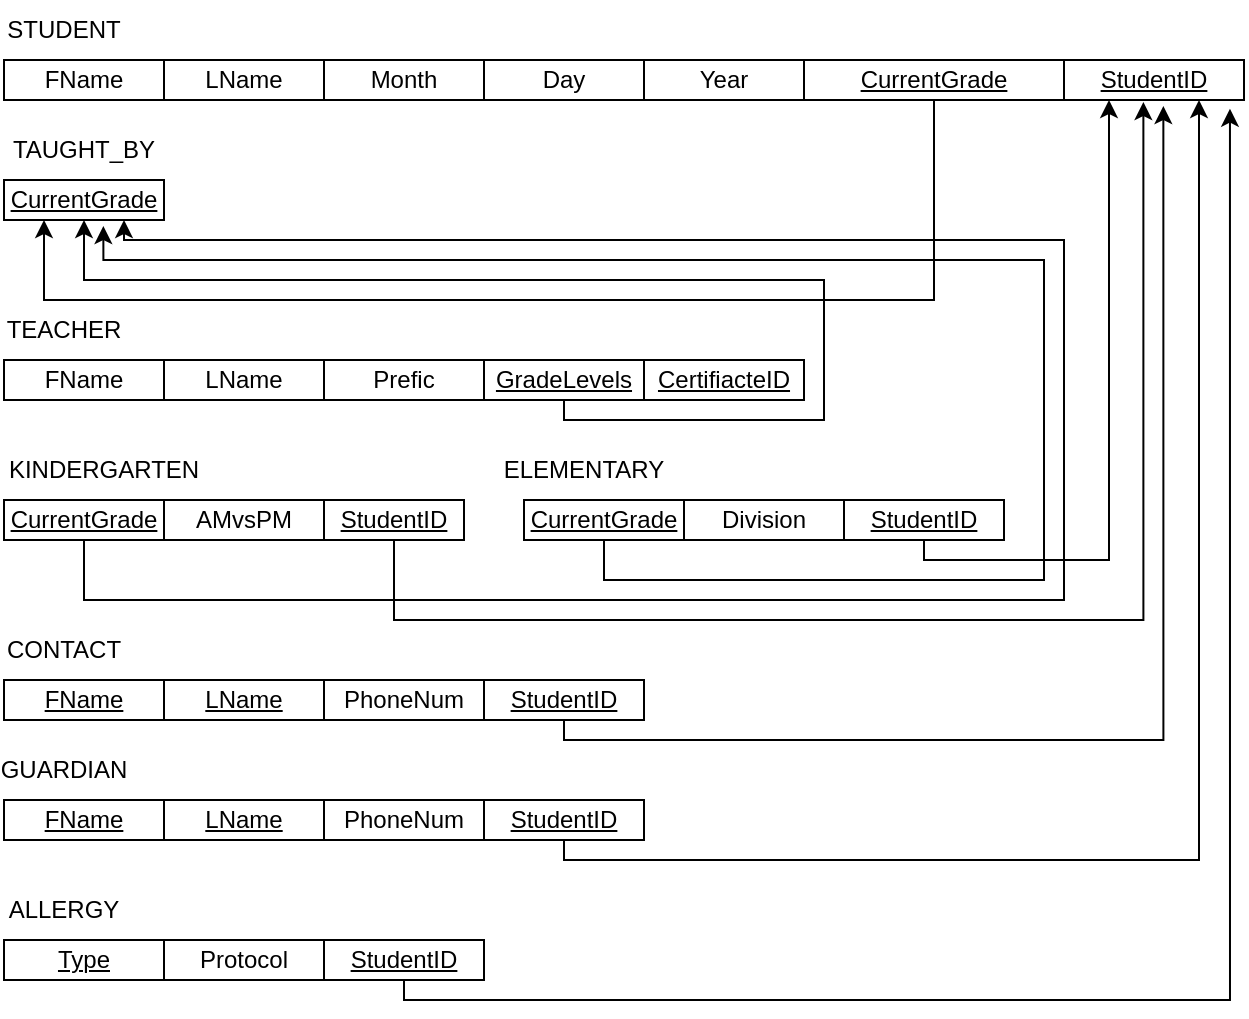 <mxfile version="20.4.2" type="github">
  <diagram id="dyV8Kzj0wz4IXfAM-PvV" name="Page-1">
    <mxGraphModel dx="1375" dy="503" grid="1" gridSize="10" guides="1" tooltips="1" connect="1" arrows="1" fold="1" page="1" pageScale="1" pageWidth="850" pageHeight="1100" math="0" shadow="0">
      <root>
        <mxCell id="0" />
        <mxCell id="1" parent="0" />
        <mxCell id="VCeN5NyhKmtZWZoLSInZ-2" value="STUDENT" style="text;html=1;strokeColor=none;fillColor=none;align=center;verticalAlign=middle;whiteSpace=wrap;rounded=0;" vertex="1" parent="1">
          <mxGeometry x="40" y="60" width="60" height="30" as="geometry" />
        </mxCell>
        <mxCell id="VCeN5NyhKmtZWZoLSInZ-5" value="FName" style="rounded=0;whiteSpace=wrap;html=1;" vertex="1" parent="1">
          <mxGeometry x="40" y="90" width="80" height="20" as="geometry" />
        </mxCell>
        <mxCell id="VCeN5NyhKmtZWZoLSInZ-6" value="LName" style="rounded=0;whiteSpace=wrap;html=1;" vertex="1" parent="1">
          <mxGeometry x="120" y="90" width="80" height="20" as="geometry" />
        </mxCell>
        <mxCell id="VCeN5NyhKmtZWZoLSInZ-7" value="Month" style="rounded=0;whiteSpace=wrap;html=1;" vertex="1" parent="1">
          <mxGeometry x="200" y="90" width="80" height="20" as="geometry" />
        </mxCell>
        <mxCell id="VCeN5NyhKmtZWZoLSInZ-8" value="Day" style="rounded=0;whiteSpace=wrap;html=1;" vertex="1" parent="1">
          <mxGeometry x="280" y="90" width="80" height="20" as="geometry" />
        </mxCell>
        <mxCell id="VCeN5NyhKmtZWZoLSInZ-9" value="Year" style="rounded=0;whiteSpace=wrap;html=1;" vertex="1" parent="1">
          <mxGeometry x="360" y="90" width="80" height="20" as="geometry" />
        </mxCell>
        <mxCell id="VCeN5NyhKmtZWZoLSInZ-10" value="&lt;u&gt;StudentID&lt;/u&gt;" style="rounded=0;whiteSpace=wrap;html=1;" vertex="1" parent="1">
          <mxGeometry x="570" y="90" width="90" height="20" as="geometry" />
        </mxCell>
        <mxCell id="VCeN5NyhKmtZWZoLSInZ-12" value="TEACHER" style="text;html=1;strokeColor=none;fillColor=none;align=center;verticalAlign=middle;whiteSpace=wrap;rounded=0;" vertex="1" parent="1">
          <mxGeometry x="40" y="210" width="60" height="30" as="geometry" />
        </mxCell>
        <mxCell id="VCeN5NyhKmtZWZoLSInZ-13" value="FName" style="rounded=0;whiteSpace=wrap;html=1;" vertex="1" parent="1">
          <mxGeometry x="40" y="240" width="80" height="20" as="geometry" />
        </mxCell>
        <mxCell id="VCeN5NyhKmtZWZoLSInZ-14" value="LName" style="rounded=0;whiteSpace=wrap;html=1;" vertex="1" parent="1">
          <mxGeometry x="120" y="240" width="80" height="20" as="geometry" />
        </mxCell>
        <mxCell id="VCeN5NyhKmtZWZoLSInZ-15" value="Prefic" style="rounded=0;whiteSpace=wrap;html=1;" vertex="1" parent="1">
          <mxGeometry x="200" y="240" width="80" height="20" as="geometry" />
        </mxCell>
        <mxCell id="VCeN5NyhKmtZWZoLSInZ-107" style="edgeStyle=orthogonalEdgeStyle;rounded=0;orthogonalLoop=1;jettySize=auto;html=1;entryX=0.5;entryY=1;entryDx=0;entryDy=0;" edge="1" parent="1" source="VCeN5NyhKmtZWZoLSInZ-16" target="VCeN5NyhKmtZWZoLSInZ-74">
          <mxGeometry relative="1" as="geometry">
            <Array as="points">
              <mxPoint x="320" y="270" />
              <mxPoint x="450" y="270" />
              <mxPoint x="450" y="200" />
              <mxPoint x="80" y="200" />
            </Array>
          </mxGeometry>
        </mxCell>
        <mxCell id="VCeN5NyhKmtZWZoLSInZ-16" value="&lt;u&gt;GradeLevels&lt;/u&gt;" style="rounded=0;whiteSpace=wrap;html=1;" vertex="1" parent="1">
          <mxGeometry x="280" y="240" width="80" height="20" as="geometry" />
        </mxCell>
        <mxCell id="VCeN5NyhKmtZWZoLSInZ-18" value="&lt;u&gt;CertifiacteID&lt;/u&gt;" style="rounded=0;whiteSpace=wrap;html=1;" vertex="1" parent="1">
          <mxGeometry x="360" y="240" width="80" height="20" as="geometry" />
        </mxCell>
        <mxCell id="VCeN5NyhKmtZWZoLSInZ-19" value="CONTACT" style="text;html=1;strokeColor=none;fillColor=none;align=center;verticalAlign=middle;whiteSpace=wrap;rounded=0;" vertex="1" parent="1">
          <mxGeometry x="40" y="370" width="60" height="30" as="geometry" />
        </mxCell>
        <mxCell id="VCeN5NyhKmtZWZoLSInZ-20" value="&lt;u&gt;FName&lt;/u&gt;" style="rounded=0;whiteSpace=wrap;html=1;" vertex="1" parent="1">
          <mxGeometry x="40" y="400" width="80" height="20" as="geometry" />
        </mxCell>
        <mxCell id="VCeN5NyhKmtZWZoLSInZ-21" value="&lt;u&gt;LName&lt;/u&gt;" style="rounded=0;whiteSpace=wrap;html=1;" vertex="1" parent="1">
          <mxGeometry x="120" y="400" width="80" height="20" as="geometry" />
        </mxCell>
        <mxCell id="VCeN5NyhKmtZWZoLSInZ-22" value="PhoneNum" style="rounded=0;whiteSpace=wrap;html=1;" vertex="1" parent="1">
          <mxGeometry x="200" y="400" width="80" height="20" as="geometry" />
        </mxCell>
        <mxCell id="VCeN5NyhKmtZWZoLSInZ-26" value="GUARDIAN" style="text;html=1;strokeColor=none;fillColor=none;align=center;verticalAlign=middle;whiteSpace=wrap;rounded=0;" vertex="1" parent="1">
          <mxGeometry x="40" y="430" width="60" height="30" as="geometry" />
        </mxCell>
        <mxCell id="VCeN5NyhKmtZWZoLSInZ-27" value="&lt;u&gt;FName&lt;/u&gt;" style="rounded=0;whiteSpace=wrap;html=1;" vertex="1" parent="1">
          <mxGeometry x="40" y="460" width="80" height="20" as="geometry" />
        </mxCell>
        <mxCell id="VCeN5NyhKmtZWZoLSInZ-28" value="&lt;u&gt;LName&lt;/u&gt;" style="rounded=0;whiteSpace=wrap;html=1;" vertex="1" parent="1">
          <mxGeometry x="120" y="460" width="80" height="20" as="geometry" />
        </mxCell>
        <mxCell id="VCeN5NyhKmtZWZoLSInZ-29" value="PhoneNum" style="rounded=0;whiteSpace=wrap;html=1;" vertex="1" parent="1">
          <mxGeometry x="200" y="460" width="80" height="20" as="geometry" />
        </mxCell>
        <mxCell id="VCeN5NyhKmtZWZoLSInZ-44" value="ALLERGY" style="text;html=1;strokeColor=none;fillColor=none;align=center;verticalAlign=middle;whiteSpace=wrap;rounded=0;" vertex="1" parent="1">
          <mxGeometry x="40" y="500" width="60" height="30" as="geometry" />
        </mxCell>
        <mxCell id="VCeN5NyhKmtZWZoLSInZ-45" value="&lt;u&gt;Type&lt;/u&gt;" style="rounded=0;whiteSpace=wrap;html=1;" vertex="1" parent="1">
          <mxGeometry x="40" y="530" width="80" height="20" as="geometry" />
        </mxCell>
        <mxCell id="VCeN5NyhKmtZWZoLSInZ-46" value="Protocol" style="rounded=0;whiteSpace=wrap;html=1;" vertex="1" parent="1">
          <mxGeometry x="120" y="530" width="80" height="20" as="geometry" />
        </mxCell>
        <mxCell id="VCeN5NyhKmtZWZoLSInZ-113" style="edgeStyle=orthogonalEdgeStyle;rounded=0;orthogonalLoop=1;jettySize=auto;html=1;entryX=0.922;entryY=1.217;entryDx=0;entryDy=0;entryPerimeter=0;" edge="1" parent="1" source="VCeN5NyhKmtZWZoLSInZ-47" target="VCeN5NyhKmtZWZoLSInZ-10">
          <mxGeometry relative="1" as="geometry">
            <Array as="points">
              <mxPoint x="240" y="560" />
              <mxPoint x="653" y="560" />
            </Array>
          </mxGeometry>
        </mxCell>
        <mxCell id="VCeN5NyhKmtZWZoLSInZ-47" value="&lt;u&gt;StudentID&lt;/u&gt;" style="rounded=0;whiteSpace=wrap;html=1;" vertex="1" parent="1">
          <mxGeometry x="200" y="530" width="80" height="20" as="geometry" />
        </mxCell>
        <mxCell id="VCeN5NyhKmtZWZoLSInZ-111" style="edgeStyle=orthogonalEdgeStyle;rounded=0;orthogonalLoop=1;jettySize=auto;html=1;entryX=0.552;entryY=1.15;entryDx=0;entryDy=0;entryPerimeter=0;" edge="1" parent="1" source="VCeN5NyhKmtZWZoLSInZ-49" target="VCeN5NyhKmtZWZoLSInZ-10">
          <mxGeometry relative="1" as="geometry">
            <Array as="points">
              <mxPoint x="320" y="430" />
              <mxPoint x="620" y="430" />
            </Array>
          </mxGeometry>
        </mxCell>
        <mxCell id="VCeN5NyhKmtZWZoLSInZ-49" value="&lt;u&gt;StudentID&lt;/u&gt;" style="rounded=0;whiteSpace=wrap;html=1;" vertex="1" parent="1">
          <mxGeometry x="280" y="400" width="80" height="20" as="geometry" />
        </mxCell>
        <mxCell id="VCeN5NyhKmtZWZoLSInZ-112" style="edgeStyle=orthogonalEdgeStyle;rounded=0;orthogonalLoop=1;jettySize=auto;html=1;entryX=0.75;entryY=1;entryDx=0;entryDy=0;" edge="1" parent="1" source="VCeN5NyhKmtZWZoLSInZ-50" target="VCeN5NyhKmtZWZoLSInZ-10">
          <mxGeometry relative="1" as="geometry">
            <Array as="points">
              <mxPoint x="320" y="490" />
              <mxPoint x="638" y="490" />
            </Array>
          </mxGeometry>
        </mxCell>
        <mxCell id="VCeN5NyhKmtZWZoLSInZ-50" value="&lt;u&gt;StudentID&lt;/u&gt;" style="rounded=0;whiteSpace=wrap;html=1;" vertex="1" parent="1">
          <mxGeometry x="280" y="460" width="80" height="20" as="geometry" />
        </mxCell>
        <mxCell id="VCeN5NyhKmtZWZoLSInZ-73" value="TAUGHT_BY" style="text;html=1;strokeColor=none;fillColor=none;align=center;verticalAlign=middle;whiteSpace=wrap;rounded=0;" vertex="1" parent="1">
          <mxGeometry x="50" y="120" width="60" height="30" as="geometry" />
        </mxCell>
        <mxCell id="VCeN5NyhKmtZWZoLSInZ-74" value="&lt;u&gt;CurrentGrade&lt;/u&gt;" style="rounded=0;whiteSpace=wrap;html=1;" vertex="1" parent="1">
          <mxGeometry x="40" y="150" width="80" height="20" as="geometry" />
        </mxCell>
        <mxCell id="VCeN5NyhKmtZWZoLSInZ-90" value="KINDERGARTEN" style="text;html=1;strokeColor=none;fillColor=none;align=center;verticalAlign=middle;whiteSpace=wrap;rounded=0;" vertex="1" parent="1">
          <mxGeometry x="60" y="280" width="60" height="30" as="geometry" />
        </mxCell>
        <mxCell id="VCeN5NyhKmtZWZoLSInZ-108" style="edgeStyle=orthogonalEdgeStyle;rounded=0;orthogonalLoop=1;jettySize=auto;html=1;entryX=0.75;entryY=1;entryDx=0;entryDy=0;" edge="1" parent="1" source="VCeN5NyhKmtZWZoLSInZ-91" target="VCeN5NyhKmtZWZoLSInZ-74">
          <mxGeometry relative="1" as="geometry">
            <mxPoint x="600" y="160" as="targetPoint" />
            <Array as="points">
              <mxPoint x="80" y="360" />
              <mxPoint x="570" y="360" />
              <mxPoint x="570" y="180" />
              <mxPoint x="100" y="180" />
            </Array>
          </mxGeometry>
        </mxCell>
        <mxCell id="VCeN5NyhKmtZWZoLSInZ-91" value="&lt;u&gt;CurrentGrade&lt;/u&gt;" style="rounded=0;whiteSpace=wrap;html=1;" vertex="1" parent="1">
          <mxGeometry x="40" y="310" width="80" height="20" as="geometry" />
        </mxCell>
        <mxCell id="VCeN5NyhKmtZWZoLSInZ-92" value="AMvsPM" style="rounded=0;whiteSpace=wrap;html=1;" vertex="1" parent="1">
          <mxGeometry x="120" y="310" width="80" height="20" as="geometry" />
        </mxCell>
        <mxCell id="VCeN5NyhKmtZWZoLSInZ-93" value="ELEMENTARY" style="text;html=1;strokeColor=none;fillColor=none;align=center;verticalAlign=middle;whiteSpace=wrap;rounded=0;" vertex="1" parent="1">
          <mxGeometry x="300" y="280" width="60" height="30" as="geometry" />
        </mxCell>
        <mxCell id="VCeN5NyhKmtZWZoLSInZ-109" style="edgeStyle=orthogonalEdgeStyle;rounded=0;orthogonalLoop=1;jettySize=auto;html=1;entryX=0.621;entryY=1.15;entryDx=0;entryDy=0;entryPerimeter=0;" edge="1" parent="1" source="VCeN5NyhKmtZWZoLSInZ-94" target="VCeN5NyhKmtZWZoLSInZ-74">
          <mxGeometry relative="1" as="geometry">
            <mxPoint x="560" y="190" as="targetPoint" />
            <Array as="points">
              <mxPoint x="340" y="350" />
              <mxPoint x="560" y="350" />
              <mxPoint x="560" y="190" />
              <mxPoint x="90" y="190" />
            </Array>
          </mxGeometry>
        </mxCell>
        <mxCell id="VCeN5NyhKmtZWZoLSInZ-94" value="&lt;u&gt;CurrentGrade&lt;/u&gt;" style="rounded=0;whiteSpace=wrap;html=1;" vertex="1" parent="1">
          <mxGeometry x="300" y="310" width="80" height="20" as="geometry" />
        </mxCell>
        <mxCell id="VCeN5NyhKmtZWZoLSInZ-95" value="Division" style="rounded=0;whiteSpace=wrap;html=1;" vertex="1" parent="1">
          <mxGeometry x="380" y="310" width="80" height="20" as="geometry" />
        </mxCell>
        <mxCell id="VCeN5NyhKmtZWZoLSInZ-114" style="edgeStyle=orthogonalEdgeStyle;rounded=0;orthogonalLoop=1;jettySize=auto;html=1;entryX=0.25;entryY=1;entryDx=0;entryDy=0;" edge="1" parent="1" source="VCeN5NyhKmtZWZoLSInZ-99" target="VCeN5NyhKmtZWZoLSInZ-10">
          <mxGeometry relative="1" as="geometry">
            <Array as="points">
              <mxPoint x="500" y="340" />
              <mxPoint x="593" y="340" />
            </Array>
          </mxGeometry>
        </mxCell>
        <mxCell id="VCeN5NyhKmtZWZoLSInZ-99" value="&lt;u&gt;StudentID&lt;/u&gt;" style="rounded=0;whiteSpace=wrap;html=1;" vertex="1" parent="1">
          <mxGeometry x="460" y="310" width="80" height="20" as="geometry" />
        </mxCell>
        <mxCell id="VCeN5NyhKmtZWZoLSInZ-115" style="edgeStyle=orthogonalEdgeStyle;rounded=0;orthogonalLoop=1;jettySize=auto;html=1;entryX=0.441;entryY=1.05;entryDx=0;entryDy=0;entryPerimeter=0;" edge="1" parent="1" source="VCeN5NyhKmtZWZoLSInZ-100" target="VCeN5NyhKmtZWZoLSInZ-10">
          <mxGeometry relative="1" as="geometry">
            <Array as="points">
              <mxPoint x="235" y="370" />
              <mxPoint x="610" y="370" />
            </Array>
          </mxGeometry>
        </mxCell>
        <mxCell id="VCeN5NyhKmtZWZoLSInZ-100" value="&lt;u&gt;StudentID&lt;/u&gt;" style="rounded=0;whiteSpace=wrap;html=1;" vertex="1" parent="1">
          <mxGeometry x="200" y="310" width="70" height="20" as="geometry" />
        </mxCell>
        <mxCell id="VCeN5NyhKmtZWZoLSInZ-110" style="edgeStyle=orthogonalEdgeStyle;rounded=0;orthogonalLoop=1;jettySize=auto;html=1;entryX=0.25;entryY=1;entryDx=0;entryDy=0;" edge="1" parent="1" source="VCeN5NyhKmtZWZoLSInZ-106" target="VCeN5NyhKmtZWZoLSInZ-74">
          <mxGeometry relative="1" as="geometry">
            <Array as="points">
              <mxPoint x="505" y="210" />
              <mxPoint x="60" y="210" />
            </Array>
          </mxGeometry>
        </mxCell>
        <mxCell id="VCeN5NyhKmtZWZoLSInZ-106" value="&lt;u&gt;CurrentGrade&lt;/u&gt;" style="rounded=0;whiteSpace=wrap;html=1;" vertex="1" parent="1">
          <mxGeometry x="440" y="90" width="130" height="20" as="geometry" />
        </mxCell>
      </root>
    </mxGraphModel>
  </diagram>
</mxfile>
